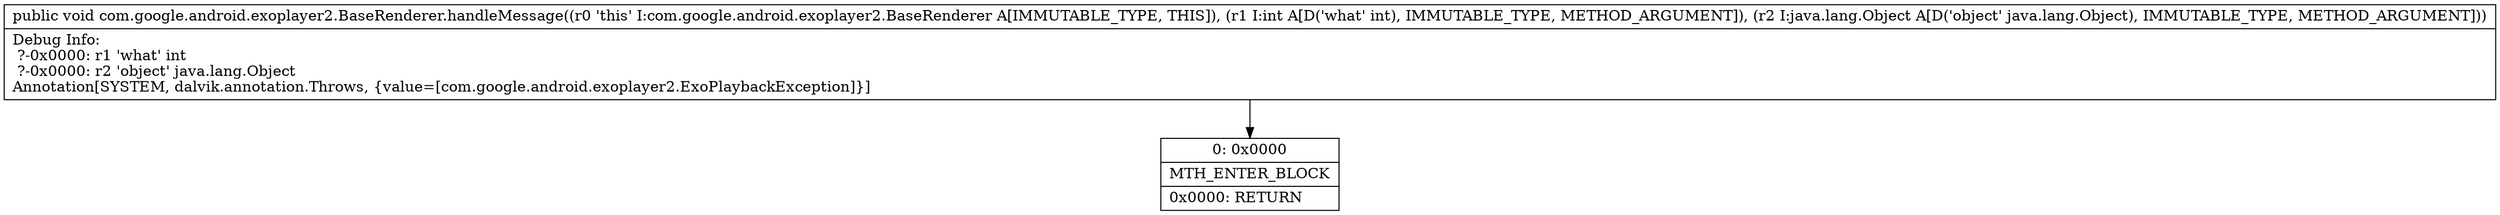 digraph "CFG forcom.google.android.exoplayer2.BaseRenderer.handleMessage(ILjava\/lang\/Object;)V" {
Node_0 [shape=record,label="{0\:\ 0x0000|MTH_ENTER_BLOCK\l|0x0000: RETURN   \l}"];
MethodNode[shape=record,label="{public void com.google.android.exoplayer2.BaseRenderer.handleMessage((r0 'this' I:com.google.android.exoplayer2.BaseRenderer A[IMMUTABLE_TYPE, THIS]), (r1 I:int A[D('what' int), IMMUTABLE_TYPE, METHOD_ARGUMENT]), (r2 I:java.lang.Object A[D('object' java.lang.Object), IMMUTABLE_TYPE, METHOD_ARGUMENT]))  | Debug Info:\l  ?\-0x0000: r1 'what' int\l  ?\-0x0000: r2 'object' java.lang.Object\lAnnotation[SYSTEM, dalvik.annotation.Throws, \{value=[com.google.android.exoplayer2.ExoPlaybackException]\}]\l}"];
MethodNode -> Node_0;
}

